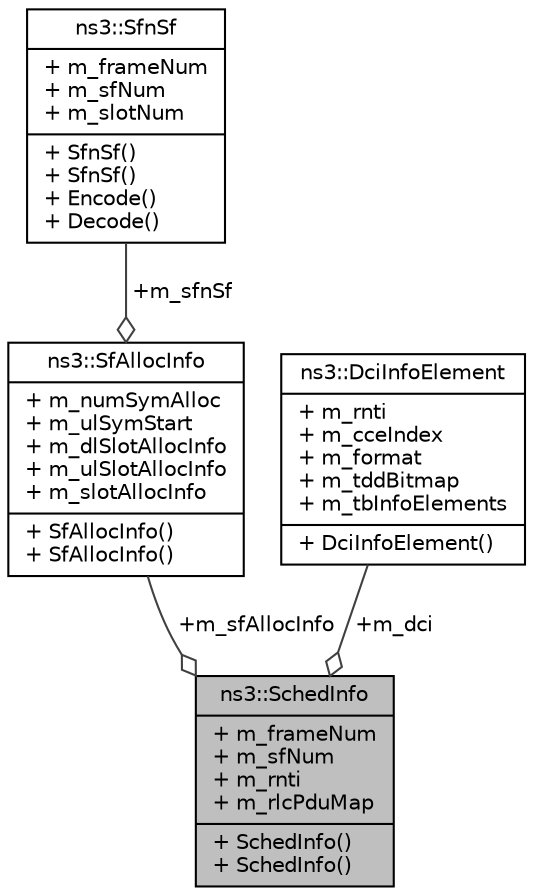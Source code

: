 digraph "ns3::SchedInfo"
{
  edge [fontname="Helvetica",fontsize="10",labelfontname="Helvetica",labelfontsize="10"];
  node [fontname="Helvetica",fontsize="10",shape=record];
  Node1 [label="{ns3::SchedInfo\n|+ m_frameNum\l+ m_sfNum\l+ m_rnti\l+ m_rlcPduMap\l|+ SchedInfo()\l+ SchedInfo()\l}",height=0.2,width=0.4,color="black", fillcolor="grey75", style="filled", fontcolor="black"];
  Node2 -> Node1 [color="grey25",fontsize="10",style="solid",label=" +m_sfAllocInfo" ,arrowhead="odiamond"];
  Node2 [label="{ns3::SfAllocInfo\n|+ m_numSymAlloc\l+ m_ulSymStart\l+ m_dlSlotAllocInfo\l+ m_ulSlotAllocInfo\l+ m_slotAllocInfo\l|+ SfAllocInfo()\l+ SfAllocInfo()\l}",height=0.2,width=0.4,color="black", fillcolor="white", style="filled",URL="$df/d3e/structns3_1_1SfAllocInfo.html"];
  Node3 -> Node2 [color="grey25",fontsize="10",style="solid",label=" +m_sfnSf" ,arrowhead="odiamond"];
  Node3 [label="{ns3::SfnSf\n|+ m_frameNum\l+ m_sfNum\l+ m_slotNum\l|+ SfnSf()\l+ SfnSf()\l+ Encode()\l+ Decode()\l}",height=0.2,width=0.4,color="black", fillcolor="white", style="filled",URL="$d6/d81/structns3_1_1SfnSf.html"];
  Node4 -> Node1 [color="grey25",fontsize="10",style="solid",label=" +m_dci" ,arrowhead="odiamond"];
  Node4 [label="{ns3::DciInfoElement\n|+ m_rnti\l+ m_cceIndex\l+ m_format\l+ m_tddBitmap\l+ m_tbInfoElements\l|+ DciInfoElement()\l}",height=0.2,width=0.4,color="black", fillcolor="white", style="filled",URL="$d0/dae/structns3_1_1DciInfoElement.html"];
}
